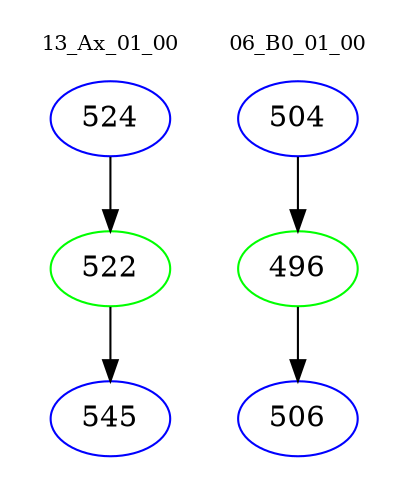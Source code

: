 digraph{
subgraph cluster_0 {
color = white
label = "13_Ax_01_00";
fontsize=10;
T0_524 [label="524", color="blue"]
T0_524 -> T0_522 [color="black"]
T0_522 [label="522", color="green"]
T0_522 -> T0_545 [color="black"]
T0_545 [label="545", color="blue"]
}
subgraph cluster_1 {
color = white
label = "06_B0_01_00";
fontsize=10;
T1_504 [label="504", color="blue"]
T1_504 -> T1_496 [color="black"]
T1_496 [label="496", color="green"]
T1_496 -> T1_506 [color="black"]
T1_506 [label="506", color="blue"]
}
}
